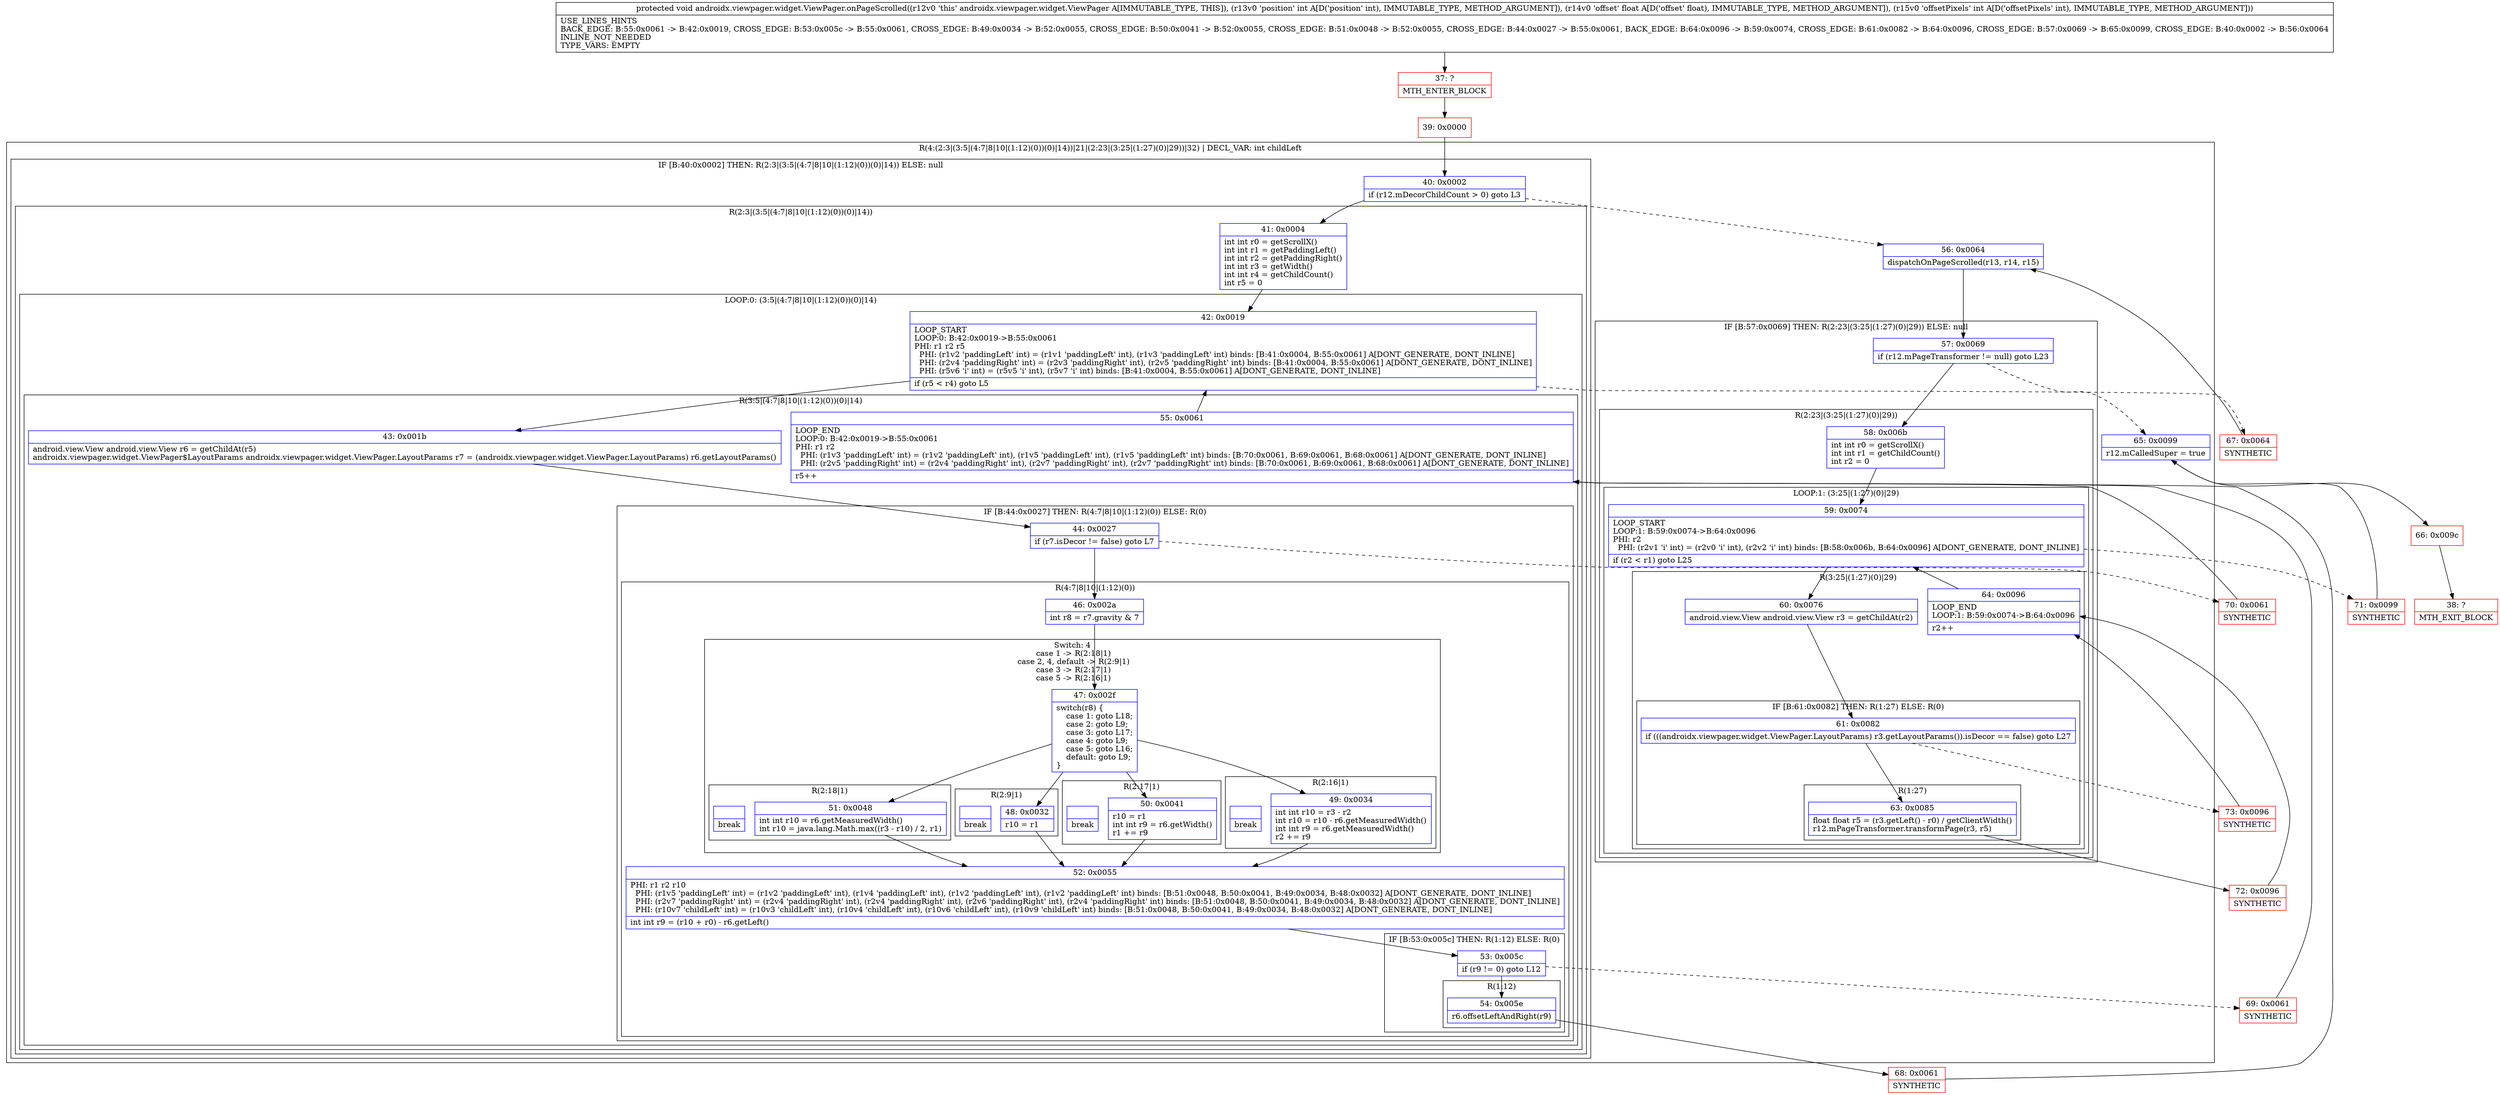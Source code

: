 digraph "CFG forandroidx.viewpager.widget.ViewPager.onPageScrolled(IFI)V" {
subgraph cluster_Region_39065155 {
label = "R(4:(2:3|(3:5|(4:7|8|10|(1:12)(0))(0)|14))|21|(2:23|(3:25|(1:27)(0)|29))|32) | DECL_VAR: int childLeft\l";
node [shape=record,color=blue];
subgraph cluster_IfRegion_731471018 {
label = "IF [B:40:0x0002] THEN: R(2:3|(3:5|(4:7|8|10|(1:12)(0))(0)|14)) ELSE: null";
node [shape=record,color=blue];
Node_40 [shape=record,label="{40\:\ 0x0002|if (r12.mDecorChildCount \> 0) goto L3\l}"];
subgraph cluster_Region_1904852800 {
label = "R(2:3|(3:5|(4:7|8|10|(1:12)(0))(0)|14))";
node [shape=record,color=blue];
Node_41 [shape=record,label="{41\:\ 0x0004|int int r0 = getScrollX()\lint int r1 = getPaddingLeft()\lint int r2 = getPaddingRight()\lint int r3 = getWidth()\lint int r4 = getChildCount()\lint r5 = 0\l}"];
subgraph cluster_LoopRegion_2139151055 {
label = "LOOP:0: (3:5|(4:7|8|10|(1:12)(0))(0)|14)";
node [shape=record,color=blue];
Node_42 [shape=record,label="{42\:\ 0x0019|LOOP_START\lLOOP:0: B:42:0x0019\-\>B:55:0x0061\lPHI: r1 r2 r5 \l  PHI: (r1v2 'paddingLeft' int) = (r1v1 'paddingLeft' int), (r1v3 'paddingLeft' int) binds: [B:41:0x0004, B:55:0x0061] A[DONT_GENERATE, DONT_INLINE]\l  PHI: (r2v4 'paddingRight' int) = (r2v3 'paddingRight' int), (r2v5 'paddingRight' int) binds: [B:41:0x0004, B:55:0x0061] A[DONT_GENERATE, DONT_INLINE]\l  PHI: (r5v6 'i' int) = (r5v5 'i' int), (r5v7 'i' int) binds: [B:41:0x0004, B:55:0x0061] A[DONT_GENERATE, DONT_INLINE]\l|if (r5 \< r4) goto L5\l}"];
subgraph cluster_Region_1077773691 {
label = "R(3:5|(4:7|8|10|(1:12)(0))(0)|14)";
node [shape=record,color=blue];
Node_43 [shape=record,label="{43\:\ 0x001b|android.view.View android.view.View r6 = getChildAt(r5)\landroidx.viewpager.widget.ViewPager$LayoutParams androidx.viewpager.widget.ViewPager.LayoutParams r7 = (androidx.viewpager.widget.ViewPager.LayoutParams) r6.getLayoutParams()\l}"];
subgraph cluster_IfRegion_2117903017 {
label = "IF [B:44:0x0027] THEN: R(4:7|8|10|(1:12)(0)) ELSE: R(0)";
node [shape=record,color=blue];
Node_44 [shape=record,label="{44\:\ 0x0027|if (r7.isDecor != false) goto L7\l}"];
subgraph cluster_Region_1360625693 {
label = "R(4:7|8|10|(1:12)(0))";
node [shape=record,color=blue];
Node_46 [shape=record,label="{46\:\ 0x002a|int r8 = r7.gravity & 7\l}"];
subgraph cluster_SwitchRegion_118708483 {
label = "Switch: 4
 case 1 -> R(2:18|1)
 case 2, 4, default -> R(2:9|1)
 case 3 -> R(2:17|1)
 case 5 -> R(2:16|1)";
node [shape=record,color=blue];
Node_47 [shape=record,label="{47\:\ 0x002f|switch(r8) \{\l    case 1: goto L18;\l    case 2: goto L9;\l    case 3: goto L17;\l    case 4: goto L9;\l    case 5: goto L16;\l    default: goto L9;\l\}\l}"];
subgraph cluster_Region_211182230 {
label = "R(2:18|1)";
node [shape=record,color=blue];
Node_51 [shape=record,label="{51\:\ 0x0048|int int r10 = r6.getMeasuredWidth()\lint r10 = java.lang.Math.max((r3 \- r10) \/ 2, r1)\l}"];
Node_InsnContainer_2130529193 [shape=record,label="{|break\l}"];
}
subgraph cluster_Region_819576827 {
label = "R(2:9|1)";
node [shape=record,color=blue];
Node_48 [shape=record,label="{48\:\ 0x0032|r10 = r1\l}"];
Node_InsnContainer_156477649 [shape=record,label="{|break\l}"];
}
subgraph cluster_Region_806113401 {
label = "R(2:17|1)";
node [shape=record,color=blue];
Node_50 [shape=record,label="{50\:\ 0x0041|r10 = r1\lint int r9 = r6.getWidth()\lr1 += r9\l}"];
Node_InsnContainer_731333046 [shape=record,label="{|break\l}"];
}
subgraph cluster_Region_769513621 {
label = "R(2:16|1)";
node [shape=record,color=blue];
Node_49 [shape=record,label="{49\:\ 0x0034|int int r10 = r3 \- r2\lint r10 = r10 \- r6.getMeasuredWidth()\lint int r9 = r6.getMeasuredWidth()\lr2 += r9\l}"];
Node_InsnContainer_1250571362 [shape=record,label="{|break\l}"];
}
}
Node_52 [shape=record,label="{52\:\ 0x0055|PHI: r1 r2 r10 \l  PHI: (r1v5 'paddingLeft' int) = (r1v2 'paddingLeft' int), (r1v4 'paddingLeft' int), (r1v2 'paddingLeft' int), (r1v2 'paddingLeft' int) binds: [B:51:0x0048, B:50:0x0041, B:49:0x0034, B:48:0x0032] A[DONT_GENERATE, DONT_INLINE]\l  PHI: (r2v7 'paddingRight' int) = (r2v4 'paddingRight' int), (r2v4 'paddingRight' int), (r2v6 'paddingRight' int), (r2v4 'paddingRight' int) binds: [B:51:0x0048, B:50:0x0041, B:49:0x0034, B:48:0x0032] A[DONT_GENERATE, DONT_INLINE]\l  PHI: (r10v7 'childLeft' int) = (r10v3 'childLeft' int), (r10v4 'childLeft' int), (r10v6 'childLeft' int), (r10v9 'childLeft' int) binds: [B:51:0x0048, B:50:0x0041, B:49:0x0034, B:48:0x0032] A[DONT_GENERATE, DONT_INLINE]\l|int int r9 = (r10 + r0) \- r6.getLeft()\l}"];
subgraph cluster_IfRegion_732500679 {
label = "IF [B:53:0x005c] THEN: R(1:12) ELSE: R(0)";
node [shape=record,color=blue];
Node_53 [shape=record,label="{53\:\ 0x005c|if (r9 != 0) goto L12\l}"];
subgraph cluster_Region_1030147296 {
label = "R(1:12)";
node [shape=record,color=blue];
Node_54 [shape=record,label="{54\:\ 0x005e|r6.offsetLeftAndRight(r9)\l}"];
}
subgraph cluster_Region_1581162137 {
label = "R(0)";
node [shape=record,color=blue];
}
}
}
subgraph cluster_Region_1254072495 {
label = "R(0)";
node [shape=record,color=blue];
}
}
Node_55 [shape=record,label="{55\:\ 0x0061|LOOP_END\lLOOP:0: B:42:0x0019\-\>B:55:0x0061\lPHI: r1 r2 \l  PHI: (r1v3 'paddingLeft' int) = (r1v2 'paddingLeft' int), (r1v5 'paddingLeft' int), (r1v5 'paddingLeft' int) binds: [B:70:0x0061, B:69:0x0061, B:68:0x0061] A[DONT_GENERATE, DONT_INLINE]\l  PHI: (r2v5 'paddingRight' int) = (r2v4 'paddingRight' int), (r2v7 'paddingRight' int), (r2v7 'paddingRight' int) binds: [B:70:0x0061, B:69:0x0061, B:68:0x0061] A[DONT_GENERATE, DONT_INLINE]\l|r5++\l}"];
}
}
}
}
Node_56 [shape=record,label="{56\:\ 0x0064|dispatchOnPageScrolled(r13, r14, r15)\l}"];
subgraph cluster_IfRegion_1538577087 {
label = "IF [B:57:0x0069] THEN: R(2:23|(3:25|(1:27)(0)|29)) ELSE: null";
node [shape=record,color=blue];
Node_57 [shape=record,label="{57\:\ 0x0069|if (r12.mPageTransformer != null) goto L23\l}"];
subgraph cluster_Region_603540681 {
label = "R(2:23|(3:25|(1:27)(0)|29))";
node [shape=record,color=blue];
Node_58 [shape=record,label="{58\:\ 0x006b|int int r0 = getScrollX()\lint int r1 = getChildCount()\lint r2 = 0\l}"];
subgraph cluster_LoopRegion_2071685485 {
label = "LOOP:1: (3:25|(1:27)(0)|29)";
node [shape=record,color=blue];
Node_59 [shape=record,label="{59\:\ 0x0074|LOOP_START\lLOOP:1: B:59:0x0074\-\>B:64:0x0096\lPHI: r2 \l  PHI: (r2v1 'i' int) = (r2v0 'i' int), (r2v2 'i' int) binds: [B:58:0x006b, B:64:0x0096] A[DONT_GENERATE, DONT_INLINE]\l|if (r2 \< r1) goto L25\l}"];
subgraph cluster_Region_2059630329 {
label = "R(3:25|(1:27)(0)|29)";
node [shape=record,color=blue];
Node_60 [shape=record,label="{60\:\ 0x0076|android.view.View android.view.View r3 = getChildAt(r2)\l}"];
subgraph cluster_IfRegion_330687084 {
label = "IF [B:61:0x0082] THEN: R(1:27) ELSE: R(0)";
node [shape=record,color=blue];
Node_61 [shape=record,label="{61\:\ 0x0082|if (((androidx.viewpager.widget.ViewPager.LayoutParams) r3.getLayoutParams()).isDecor == false) goto L27\l}"];
subgraph cluster_Region_1687210443 {
label = "R(1:27)";
node [shape=record,color=blue];
Node_63 [shape=record,label="{63\:\ 0x0085|float float r5 = (r3.getLeft() \- r0) \/ getClientWidth()\lr12.mPageTransformer.transformPage(r3, r5)\l}"];
}
subgraph cluster_Region_1082578063 {
label = "R(0)";
node [shape=record,color=blue];
}
}
Node_64 [shape=record,label="{64\:\ 0x0096|LOOP_END\lLOOP:1: B:59:0x0074\-\>B:64:0x0096\l|r2++\l}"];
}
}
}
}
Node_65 [shape=record,label="{65\:\ 0x0099|r12.mCalledSuper = true\l}"];
}
Node_37 [shape=record,color=red,label="{37\:\ ?|MTH_ENTER_BLOCK\l}"];
Node_39 [shape=record,color=red,label="{39\:\ 0x0000}"];
Node_68 [shape=record,color=red,label="{68\:\ 0x0061|SYNTHETIC\l}"];
Node_69 [shape=record,color=red,label="{69\:\ 0x0061|SYNTHETIC\l}"];
Node_70 [shape=record,color=red,label="{70\:\ 0x0061|SYNTHETIC\l}"];
Node_67 [shape=record,color=red,label="{67\:\ 0x0064|SYNTHETIC\l}"];
Node_72 [shape=record,color=red,label="{72\:\ 0x0096|SYNTHETIC\l}"];
Node_73 [shape=record,color=red,label="{73\:\ 0x0096|SYNTHETIC\l}"];
Node_71 [shape=record,color=red,label="{71\:\ 0x0099|SYNTHETIC\l}"];
Node_66 [shape=record,color=red,label="{66\:\ 0x009c}"];
Node_38 [shape=record,color=red,label="{38\:\ ?|MTH_EXIT_BLOCK\l}"];
MethodNode[shape=record,label="{protected void androidx.viewpager.widget.ViewPager.onPageScrolled((r12v0 'this' androidx.viewpager.widget.ViewPager A[IMMUTABLE_TYPE, THIS]), (r13v0 'position' int A[D('position' int), IMMUTABLE_TYPE, METHOD_ARGUMENT]), (r14v0 'offset' float A[D('offset' float), IMMUTABLE_TYPE, METHOD_ARGUMENT]), (r15v0 'offsetPixels' int A[D('offsetPixels' int), IMMUTABLE_TYPE, METHOD_ARGUMENT]))  | USE_LINES_HINTS\lBACK_EDGE: B:55:0x0061 \-\> B:42:0x0019, CROSS_EDGE: B:53:0x005c \-\> B:55:0x0061, CROSS_EDGE: B:49:0x0034 \-\> B:52:0x0055, CROSS_EDGE: B:50:0x0041 \-\> B:52:0x0055, CROSS_EDGE: B:51:0x0048 \-\> B:52:0x0055, CROSS_EDGE: B:44:0x0027 \-\> B:55:0x0061, BACK_EDGE: B:64:0x0096 \-\> B:59:0x0074, CROSS_EDGE: B:61:0x0082 \-\> B:64:0x0096, CROSS_EDGE: B:57:0x0069 \-\> B:65:0x0099, CROSS_EDGE: B:40:0x0002 \-\> B:56:0x0064\lINLINE_NOT_NEEDED\lTYPE_VARS: EMPTY\l}"];
MethodNode -> Node_37;Node_40 -> Node_41;
Node_40 -> Node_56[style=dashed];
Node_41 -> Node_42;
Node_42 -> Node_43;
Node_42 -> Node_67[style=dashed];
Node_43 -> Node_44;
Node_44 -> Node_46;
Node_44 -> Node_70[style=dashed];
Node_46 -> Node_47;
Node_47 -> Node_48;
Node_47 -> Node_49;
Node_47 -> Node_50;
Node_47 -> Node_51;
Node_51 -> Node_52;
Node_48 -> Node_52;
Node_50 -> Node_52;
Node_49 -> Node_52;
Node_52 -> Node_53;
Node_53 -> Node_54;
Node_53 -> Node_69[style=dashed];
Node_54 -> Node_68;
Node_55 -> Node_42;
Node_56 -> Node_57;
Node_57 -> Node_58;
Node_57 -> Node_65[style=dashed];
Node_58 -> Node_59;
Node_59 -> Node_60;
Node_59 -> Node_71[style=dashed];
Node_60 -> Node_61;
Node_61 -> Node_63;
Node_61 -> Node_73[style=dashed];
Node_63 -> Node_72;
Node_64 -> Node_59;
Node_65 -> Node_66;
Node_37 -> Node_39;
Node_39 -> Node_40;
Node_68 -> Node_55;
Node_69 -> Node_55;
Node_70 -> Node_55;
Node_67 -> Node_56;
Node_72 -> Node_64;
Node_73 -> Node_64;
Node_71 -> Node_65;
Node_66 -> Node_38;
}

